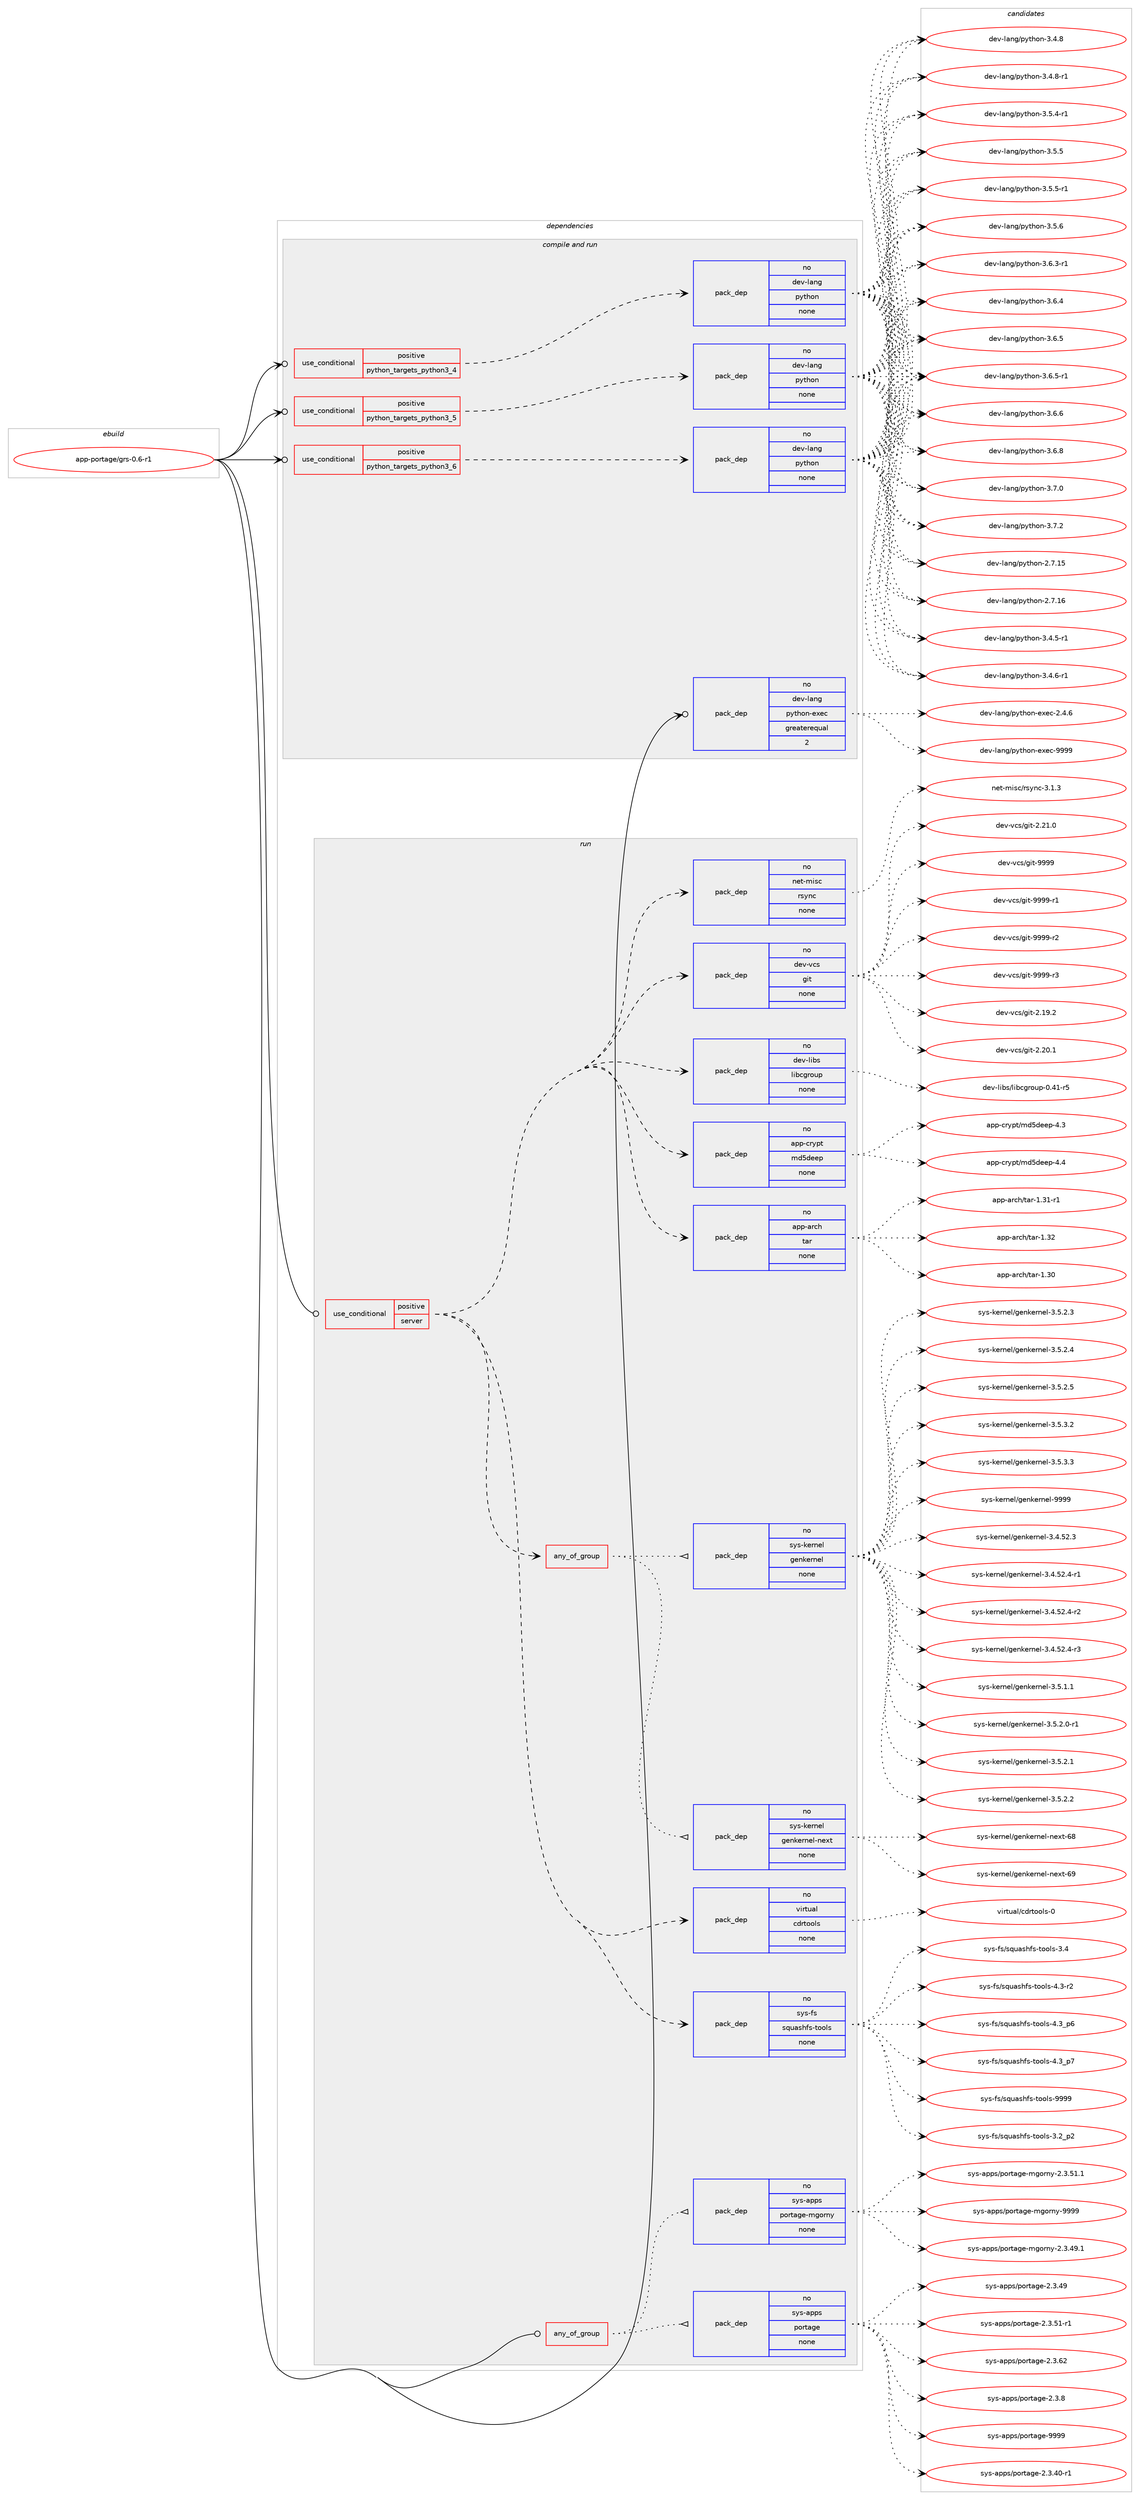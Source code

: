 digraph prolog {

# *************
# Graph options
# *************

newrank=true;
concentrate=true;
compound=true;
graph [rankdir=LR,fontname=Helvetica,fontsize=10,ranksep=1.5];#, ranksep=2.5, nodesep=0.2];
edge  [arrowhead=vee];
node  [fontname=Helvetica,fontsize=10];

# **********
# The ebuild
# **********

subgraph cluster_leftcol {
color=gray;
rank=same;
label=<<i>ebuild</i>>;
id [label="app-portage/grs-0.6-r1", color=red, width=4, href="../app-portage/grs-0.6-r1.svg"];
}

# ****************
# The dependencies
# ****************

subgraph cluster_midcol {
color=gray;
label=<<i>dependencies</i>>;
subgraph cluster_compile {
fillcolor="#eeeeee";
style=filled;
label=<<i>compile</i>>;
}
subgraph cluster_compileandrun {
fillcolor="#eeeeee";
style=filled;
label=<<i>compile and run</i>>;
subgraph cond354910 {
dependency1306044 [label=<<TABLE BORDER="0" CELLBORDER="1" CELLSPACING="0" CELLPADDING="4"><TR><TD ROWSPAN="3" CELLPADDING="10">use_conditional</TD></TR><TR><TD>positive</TD></TR><TR><TD>python_targets_python3_4</TD></TR></TABLE>>, shape=none, color=red];
subgraph pack930746 {
dependency1306045 [label=<<TABLE BORDER="0" CELLBORDER="1" CELLSPACING="0" CELLPADDING="4" WIDTH="220"><TR><TD ROWSPAN="6" CELLPADDING="30">pack_dep</TD></TR><TR><TD WIDTH="110">no</TD></TR><TR><TD>dev-lang</TD></TR><TR><TD>python</TD></TR><TR><TD>none</TD></TR><TR><TD></TD></TR></TABLE>>, shape=none, color=blue];
}
dependency1306044:e -> dependency1306045:w [weight=20,style="dashed",arrowhead="vee"];
}
id:e -> dependency1306044:w [weight=20,style="solid",arrowhead="odotvee"];
subgraph cond354911 {
dependency1306046 [label=<<TABLE BORDER="0" CELLBORDER="1" CELLSPACING="0" CELLPADDING="4"><TR><TD ROWSPAN="3" CELLPADDING="10">use_conditional</TD></TR><TR><TD>positive</TD></TR><TR><TD>python_targets_python3_5</TD></TR></TABLE>>, shape=none, color=red];
subgraph pack930747 {
dependency1306047 [label=<<TABLE BORDER="0" CELLBORDER="1" CELLSPACING="0" CELLPADDING="4" WIDTH="220"><TR><TD ROWSPAN="6" CELLPADDING="30">pack_dep</TD></TR><TR><TD WIDTH="110">no</TD></TR><TR><TD>dev-lang</TD></TR><TR><TD>python</TD></TR><TR><TD>none</TD></TR><TR><TD></TD></TR></TABLE>>, shape=none, color=blue];
}
dependency1306046:e -> dependency1306047:w [weight=20,style="dashed",arrowhead="vee"];
}
id:e -> dependency1306046:w [weight=20,style="solid",arrowhead="odotvee"];
subgraph cond354912 {
dependency1306048 [label=<<TABLE BORDER="0" CELLBORDER="1" CELLSPACING="0" CELLPADDING="4"><TR><TD ROWSPAN="3" CELLPADDING="10">use_conditional</TD></TR><TR><TD>positive</TD></TR><TR><TD>python_targets_python3_6</TD></TR></TABLE>>, shape=none, color=red];
subgraph pack930748 {
dependency1306049 [label=<<TABLE BORDER="0" CELLBORDER="1" CELLSPACING="0" CELLPADDING="4" WIDTH="220"><TR><TD ROWSPAN="6" CELLPADDING="30">pack_dep</TD></TR><TR><TD WIDTH="110">no</TD></TR><TR><TD>dev-lang</TD></TR><TR><TD>python</TD></TR><TR><TD>none</TD></TR><TR><TD></TD></TR></TABLE>>, shape=none, color=blue];
}
dependency1306048:e -> dependency1306049:w [weight=20,style="dashed",arrowhead="vee"];
}
id:e -> dependency1306048:w [weight=20,style="solid",arrowhead="odotvee"];
subgraph pack930749 {
dependency1306050 [label=<<TABLE BORDER="0" CELLBORDER="1" CELLSPACING="0" CELLPADDING="4" WIDTH="220"><TR><TD ROWSPAN="6" CELLPADDING="30">pack_dep</TD></TR><TR><TD WIDTH="110">no</TD></TR><TR><TD>dev-lang</TD></TR><TR><TD>python-exec</TD></TR><TR><TD>greaterequal</TD></TR><TR><TD>2</TD></TR></TABLE>>, shape=none, color=blue];
}
id:e -> dependency1306050:w [weight=20,style="solid",arrowhead="odotvee"];
}
subgraph cluster_run {
fillcolor="#eeeeee";
style=filled;
label=<<i>run</i>>;
subgraph any19846 {
dependency1306051 [label=<<TABLE BORDER="0" CELLBORDER="1" CELLSPACING="0" CELLPADDING="4"><TR><TD CELLPADDING="10">any_of_group</TD></TR></TABLE>>, shape=none, color=red];subgraph pack930750 {
dependency1306052 [label=<<TABLE BORDER="0" CELLBORDER="1" CELLSPACING="0" CELLPADDING="4" WIDTH="220"><TR><TD ROWSPAN="6" CELLPADDING="30">pack_dep</TD></TR><TR><TD WIDTH="110">no</TD></TR><TR><TD>sys-apps</TD></TR><TR><TD>portage</TD></TR><TR><TD>none</TD></TR><TR><TD></TD></TR></TABLE>>, shape=none, color=blue];
}
dependency1306051:e -> dependency1306052:w [weight=20,style="dotted",arrowhead="oinv"];
subgraph pack930751 {
dependency1306053 [label=<<TABLE BORDER="0" CELLBORDER="1" CELLSPACING="0" CELLPADDING="4" WIDTH="220"><TR><TD ROWSPAN="6" CELLPADDING="30">pack_dep</TD></TR><TR><TD WIDTH="110">no</TD></TR><TR><TD>sys-apps</TD></TR><TR><TD>portage-mgorny</TD></TR><TR><TD>none</TD></TR><TR><TD></TD></TR></TABLE>>, shape=none, color=blue];
}
dependency1306051:e -> dependency1306053:w [weight=20,style="dotted",arrowhead="oinv"];
}
id:e -> dependency1306051:w [weight=20,style="solid",arrowhead="odot"];
subgraph cond354913 {
dependency1306054 [label=<<TABLE BORDER="0" CELLBORDER="1" CELLSPACING="0" CELLPADDING="4"><TR><TD ROWSPAN="3" CELLPADDING="10">use_conditional</TD></TR><TR><TD>positive</TD></TR><TR><TD>server</TD></TR></TABLE>>, shape=none, color=red];
subgraph pack930752 {
dependency1306055 [label=<<TABLE BORDER="0" CELLBORDER="1" CELLSPACING="0" CELLPADDING="4" WIDTH="220"><TR><TD ROWSPAN="6" CELLPADDING="30">pack_dep</TD></TR><TR><TD WIDTH="110">no</TD></TR><TR><TD>app-arch</TD></TR><TR><TD>tar</TD></TR><TR><TD>none</TD></TR><TR><TD></TD></TR></TABLE>>, shape=none, color=blue];
}
dependency1306054:e -> dependency1306055:w [weight=20,style="dashed",arrowhead="vee"];
subgraph pack930753 {
dependency1306056 [label=<<TABLE BORDER="0" CELLBORDER="1" CELLSPACING="0" CELLPADDING="4" WIDTH="220"><TR><TD ROWSPAN="6" CELLPADDING="30">pack_dep</TD></TR><TR><TD WIDTH="110">no</TD></TR><TR><TD>app-crypt</TD></TR><TR><TD>md5deep</TD></TR><TR><TD>none</TD></TR><TR><TD></TD></TR></TABLE>>, shape=none, color=blue];
}
dependency1306054:e -> dependency1306056:w [weight=20,style="dashed",arrowhead="vee"];
subgraph pack930754 {
dependency1306057 [label=<<TABLE BORDER="0" CELLBORDER="1" CELLSPACING="0" CELLPADDING="4" WIDTH="220"><TR><TD ROWSPAN="6" CELLPADDING="30">pack_dep</TD></TR><TR><TD WIDTH="110">no</TD></TR><TR><TD>dev-libs</TD></TR><TR><TD>libcgroup</TD></TR><TR><TD>none</TD></TR><TR><TD></TD></TR></TABLE>>, shape=none, color=blue];
}
dependency1306054:e -> dependency1306057:w [weight=20,style="dashed",arrowhead="vee"];
subgraph pack930755 {
dependency1306058 [label=<<TABLE BORDER="0" CELLBORDER="1" CELLSPACING="0" CELLPADDING="4" WIDTH="220"><TR><TD ROWSPAN="6" CELLPADDING="30">pack_dep</TD></TR><TR><TD WIDTH="110">no</TD></TR><TR><TD>dev-vcs</TD></TR><TR><TD>git</TD></TR><TR><TD>none</TD></TR><TR><TD></TD></TR></TABLE>>, shape=none, color=blue];
}
dependency1306054:e -> dependency1306058:w [weight=20,style="dashed",arrowhead="vee"];
subgraph pack930756 {
dependency1306059 [label=<<TABLE BORDER="0" CELLBORDER="1" CELLSPACING="0" CELLPADDING="4" WIDTH="220"><TR><TD ROWSPAN="6" CELLPADDING="30">pack_dep</TD></TR><TR><TD WIDTH="110">no</TD></TR><TR><TD>net-misc</TD></TR><TR><TD>rsync</TD></TR><TR><TD>none</TD></TR><TR><TD></TD></TR></TABLE>>, shape=none, color=blue];
}
dependency1306054:e -> dependency1306059:w [weight=20,style="dashed",arrowhead="vee"];
subgraph pack930757 {
dependency1306060 [label=<<TABLE BORDER="0" CELLBORDER="1" CELLSPACING="0" CELLPADDING="4" WIDTH="220"><TR><TD ROWSPAN="6" CELLPADDING="30">pack_dep</TD></TR><TR><TD WIDTH="110">no</TD></TR><TR><TD>sys-fs</TD></TR><TR><TD>squashfs-tools</TD></TR><TR><TD>none</TD></TR><TR><TD></TD></TR></TABLE>>, shape=none, color=blue];
}
dependency1306054:e -> dependency1306060:w [weight=20,style="dashed",arrowhead="vee"];
subgraph pack930758 {
dependency1306061 [label=<<TABLE BORDER="0" CELLBORDER="1" CELLSPACING="0" CELLPADDING="4" WIDTH="220"><TR><TD ROWSPAN="6" CELLPADDING="30">pack_dep</TD></TR><TR><TD WIDTH="110">no</TD></TR><TR><TD>virtual</TD></TR><TR><TD>cdrtools</TD></TR><TR><TD>none</TD></TR><TR><TD></TD></TR></TABLE>>, shape=none, color=blue];
}
dependency1306054:e -> dependency1306061:w [weight=20,style="dashed",arrowhead="vee"];
subgraph any19847 {
dependency1306062 [label=<<TABLE BORDER="0" CELLBORDER="1" CELLSPACING="0" CELLPADDING="4"><TR><TD CELLPADDING="10">any_of_group</TD></TR></TABLE>>, shape=none, color=red];subgraph pack930759 {
dependency1306063 [label=<<TABLE BORDER="0" CELLBORDER="1" CELLSPACING="0" CELLPADDING="4" WIDTH="220"><TR><TD ROWSPAN="6" CELLPADDING="30">pack_dep</TD></TR><TR><TD WIDTH="110">no</TD></TR><TR><TD>sys-kernel</TD></TR><TR><TD>genkernel</TD></TR><TR><TD>none</TD></TR><TR><TD></TD></TR></TABLE>>, shape=none, color=blue];
}
dependency1306062:e -> dependency1306063:w [weight=20,style="dotted",arrowhead="oinv"];
subgraph pack930760 {
dependency1306064 [label=<<TABLE BORDER="0" CELLBORDER="1" CELLSPACING="0" CELLPADDING="4" WIDTH="220"><TR><TD ROWSPAN="6" CELLPADDING="30">pack_dep</TD></TR><TR><TD WIDTH="110">no</TD></TR><TR><TD>sys-kernel</TD></TR><TR><TD>genkernel-next</TD></TR><TR><TD>none</TD></TR><TR><TD></TD></TR></TABLE>>, shape=none, color=blue];
}
dependency1306062:e -> dependency1306064:w [weight=20,style="dotted",arrowhead="oinv"];
}
dependency1306054:e -> dependency1306062:w [weight=20,style="dashed",arrowhead="vee"];
}
id:e -> dependency1306054:w [weight=20,style="solid",arrowhead="odot"];
}
}

# **************
# The candidates
# **************

subgraph cluster_choices {
rank=same;
color=gray;
label=<<i>candidates</i>>;

subgraph choice930746 {
color=black;
nodesep=1;
choice10010111845108971101034711212111610411111045504655464953 [label="dev-lang/python-2.7.15", color=red, width=4,href="../dev-lang/python-2.7.15.svg"];
choice10010111845108971101034711212111610411111045504655464954 [label="dev-lang/python-2.7.16", color=red, width=4,href="../dev-lang/python-2.7.16.svg"];
choice1001011184510897110103471121211161041111104551465246534511449 [label="dev-lang/python-3.4.5-r1", color=red, width=4,href="../dev-lang/python-3.4.5-r1.svg"];
choice1001011184510897110103471121211161041111104551465246544511449 [label="dev-lang/python-3.4.6-r1", color=red, width=4,href="../dev-lang/python-3.4.6-r1.svg"];
choice100101118451089711010347112121116104111110455146524656 [label="dev-lang/python-3.4.8", color=red, width=4,href="../dev-lang/python-3.4.8.svg"];
choice1001011184510897110103471121211161041111104551465246564511449 [label="dev-lang/python-3.4.8-r1", color=red, width=4,href="../dev-lang/python-3.4.8-r1.svg"];
choice1001011184510897110103471121211161041111104551465346524511449 [label="dev-lang/python-3.5.4-r1", color=red, width=4,href="../dev-lang/python-3.5.4-r1.svg"];
choice100101118451089711010347112121116104111110455146534653 [label="dev-lang/python-3.5.5", color=red, width=4,href="../dev-lang/python-3.5.5.svg"];
choice1001011184510897110103471121211161041111104551465346534511449 [label="dev-lang/python-3.5.5-r1", color=red, width=4,href="../dev-lang/python-3.5.5-r1.svg"];
choice100101118451089711010347112121116104111110455146534654 [label="dev-lang/python-3.5.6", color=red, width=4,href="../dev-lang/python-3.5.6.svg"];
choice1001011184510897110103471121211161041111104551465446514511449 [label="dev-lang/python-3.6.3-r1", color=red, width=4,href="../dev-lang/python-3.6.3-r1.svg"];
choice100101118451089711010347112121116104111110455146544652 [label="dev-lang/python-3.6.4", color=red, width=4,href="../dev-lang/python-3.6.4.svg"];
choice100101118451089711010347112121116104111110455146544653 [label="dev-lang/python-3.6.5", color=red, width=4,href="../dev-lang/python-3.6.5.svg"];
choice1001011184510897110103471121211161041111104551465446534511449 [label="dev-lang/python-3.6.5-r1", color=red, width=4,href="../dev-lang/python-3.6.5-r1.svg"];
choice100101118451089711010347112121116104111110455146544654 [label="dev-lang/python-3.6.6", color=red, width=4,href="../dev-lang/python-3.6.6.svg"];
choice100101118451089711010347112121116104111110455146544656 [label="dev-lang/python-3.6.8", color=red, width=4,href="../dev-lang/python-3.6.8.svg"];
choice100101118451089711010347112121116104111110455146554648 [label="dev-lang/python-3.7.0", color=red, width=4,href="../dev-lang/python-3.7.0.svg"];
choice100101118451089711010347112121116104111110455146554650 [label="dev-lang/python-3.7.2", color=red, width=4,href="../dev-lang/python-3.7.2.svg"];
dependency1306045:e -> choice10010111845108971101034711212111610411111045504655464953:w [style=dotted,weight="100"];
dependency1306045:e -> choice10010111845108971101034711212111610411111045504655464954:w [style=dotted,weight="100"];
dependency1306045:e -> choice1001011184510897110103471121211161041111104551465246534511449:w [style=dotted,weight="100"];
dependency1306045:e -> choice1001011184510897110103471121211161041111104551465246544511449:w [style=dotted,weight="100"];
dependency1306045:e -> choice100101118451089711010347112121116104111110455146524656:w [style=dotted,weight="100"];
dependency1306045:e -> choice1001011184510897110103471121211161041111104551465246564511449:w [style=dotted,weight="100"];
dependency1306045:e -> choice1001011184510897110103471121211161041111104551465346524511449:w [style=dotted,weight="100"];
dependency1306045:e -> choice100101118451089711010347112121116104111110455146534653:w [style=dotted,weight="100"];
dependency1306045:e -> choice1001011184510897110103471121211161041111104551465346534511449:w [style=dotted,weight="100"];
dependency1306045:e -> choice100101118451089711010347112121116104111110455146534654:w [style=dotted,weight="100"];
dependency1306045:e -> choice1001011184510897110103471121211161041111104551465446514511449:w [style=dotted,weight="100"];
dependency1306045:e -> choice100101118451089711010347112121116104111110455146544652:w [style=dotted,weight="100"];
dependency1306045:e -> choice100101118451089711010347112121116104111110455146544653:w [style=dotted,weight="100"];
dependency1306045:e -> choice1001011184510897110103471121211161041111104551465446534511449:w [style=dotted,weight="100"];
dependency1306045:e -> choice100101118451089711010347112121116104111110455146544654:w [style=dotted,weight="100"];
dependency1306045:e -> choice100101118451089711010347112121116104111110455146544656:w [style=dotted,weight="100"];
dependency1306045:e -> choice100101118451089711010347112121116104111110455146554648:w [style=dotted,weight="100"];
dependency1306045:e -> choice100101118451089711010347112121116104111110455146554650:w [style=dotted,weight="100"];
}
subgraph choice930747 {
color=black;
nodesep=1;
choice10010111845108971101034711212111610411111045504655464953 [label="dev-lang/python-2.7.15", color=red, width=4,href="../dev-lang/python-2.7.15.svg"];
choice10010111845108971101034711212111610411111045504655464954 [label="dev-lang/python-2.7.16", color=red, width=4,href="../dev-lang/python-2.7.16.svg"];
choice1001011184510897110103471121211161041111104551465246534511449 [label="dev-lang/python-3.4.5-r1", color=red, width=4,href="../dev-lang/python-3.4.5-r1.svg"];
choice1001011184510897110103471121211161041111104551465246544511449 [label="dev-lang/python-3.4.6-r1", color=red, width=4,href="../dev-lang/python-3.4.6-r1.svg"];
choice100101118451089711010347112121116104111110455146524656 [label="dev-lang/python-3.4.8", color=red, width=4,href="../dev-lang/python-3.4.8.svg"];
choice1001011184510897110103471121211161041111104551465246564511449 [label="dev-lang/python-3.4.8-r1", color=red, width=4,href="../dev-lang/python-3.4.8-r1.svg"];
choice1001011184510897110103471121211161041111104551465346524511449 [label="dev-lang/python-3.5.4-r1", color=red, width=4,href="../dev-lang/python-3.5.4-r1.svg"];
choice100101118451089711010347112121116104111110455146534653 [label="dev-lang/python-3.5.5", color=red, width=4,href="../dev-lang/python-3.5.5.svg"];
choice1001011184510897110103471121211161041111104551465346534511449 [label="dev-lang/python-3.5.5-r1", color=red, width=4,href="../dev-lang/python-3.5.5-r1.svg"];
choice100101118451089711010347112121116104111110455146534654 [label="dev-lang/python-3.5.6", color=red, width=4,href="../dev-lang/python-3.5.6.svg"];
choice1001011184510897110103471121211161041111104551465446514511449 [label="dev-lang/python-3.6.3-r1", color=red, width=4,href="../dev-lang/python-3.6.3-r1.svg"];
choice100101118451089711010347112121116104111110455146544652 [label="dev-lang/python-3.6.4", color=red, width=4,href="../dev-lang/python-3.6.4.svg"];
choice100101118451089711010347112121116104111110455146544653 [label="dev-lang/python-3.6.5", color=red, width=4,href="../dev-lang/python-3.6.5.svg"];
choice1001011184510897110103471121211161041111104551465446534511449 [label="dev-lang/python-3.6.5-r1", color=red, width=4,href="../dev-lang/python-3.6.5-r1.svg"];
choice100101118451089711010347112121116104111110455146544654 [label="dev-lang/python-3.6.6", color=red, width=4,href="../dev-lang/python-3.6.6.svg"];
choice100101118451089711010347112121116104111110455146544656 [label="dev-lang/python-3.6.8", color=red, width=4,href="../dev-lang/python-3.6.8.svg"];
choice100101118451089711010347112121116104111110455146554648 [label="dev-lang/python-3.7.0", color=red, width=4,href="../dev-lang/python-3.7.0.svg"];
choice100101118451089711010347112121116104111110455146554650 [label="dev-lang/python-3.7.2", color=red, width=4,href="../dev-lang/python-3.7.2.svg"];
dependency1306047:e -> choice10010111845108971101034711212111610411111045504655464953:w [style=dotted,weight="100"];
dependency1306047:e -> choice10010111845108971101034711212111610411111045504655464954:w [style=dotted,weight="100"];
dependency1306047:e -> choice1001011184510897110103471121211161041111104551465246534511449:w [style=dotted,weight="100"];
dependency1306047:e -> choice1001011184510897110103471121211161041111104551465246544511449:w [style=dotted,weight="100"];
dependency1306047:e -> choice100101118451089711010347112121116104111110455146524656:w [style=dotted,weight="100"];
dependency1306047:e -> choice1001011184510897110103471121211161041111104551465246564511449:w [style=dotted,weight="100"];
dependency1306047:e -> choice1001011184510897110103471121211161041111104551465346524511449:w [style=dotted,weight="100"];
dependency1306047:e -> choice100101118451089711010347112121116104111110455146534653:w [style=dotted,weight="100"];
dependency1306047:e -> choice1001011184510897110103471121211161041111104551465346534511449:w [style=dotted,weight="100"];
dependency1306047:e -> choice100101118451089711010347112121116104111110455146534654:w [style=dotted,weight="100"];
dependency1306047:e -> choice1001011184510897110103471121211161041111104551465446514511449:w [style=dotted,weight="100"];
dependency1306047:e -> choice100101118451089711010347112121116104111110455146544652:w [style=dotted,weight="100"];
dependency1306047:e -> choice100101118451089711010347112121116104111110455146544653:w [style=dotted,weight="100"];
dependency1306047:e -> choice1001011184510897110103471121211161041111104551465446534511449:w [style=dotted,weight="100"];
dependency1306047:e -> choice100101118451089711010347112121116104111110455146544654:w [style=dotted,weight="100"];
dependency1306047:e -> choice100101118451089711010347112121116104111110455146544656:w [style=dotted,weight="100"];
dependency1306047:e -> choice100101118451089711010347112121116104111110455146554648:w [style=dotted,weight="100"];
dependency1306047:e -> choice100101118451089711010347112121116104111110455146554650:w [style=dotted,weight="100"];
}
subgraph choice930748 {
color=black;
nodesep=1;
choice10010111845108971101034711212111610411111045504655464953 [label="dev-lang/python-2.7.15", color=red, width=4,href="../dev-lang/python-2.7.15.svg"];
choice10010111845108971101034711212111610411111045504655464954 [label="dev-lang/python-2.7.16", color=red, width=4,href="../dev-lang/python-2.7.16.svg"];
choice1001011184510897110103471121211161041111104551465246534511449 [label="dev-lang/python-3.4.5-r1", color=red, width=4,href="../dev-lang/python-3.4.5-r1.svg"];
choice1001011184510897110103471121211161041111104551465246544511449 [label="dev-lang/python-3.4.6-r1", color=red, width=4,href="../dev-lang/python-3.4.6-r1.svg"];
choice100101118451089711010347112121116104111110455146524656 [label="dev-lang/python-3.4.8", color=red, width=4,href="../dev-lang/python-3.4.8.svg"];
choice1001011184510897110103471121211161041111104551465246564511449 [label="dev-lang/python-3.4.8-r1", color=red, width=4,href="../dev-lang/python-3.4.8-r1.svg"];
choice1001011184510897110103471121211161041111104551465346524511449 [label="dev-lang/python-3.5.4-r1", color=red, width=4,href="../dev-lang/python-3.5.4-r1.svg"];
choice100101118451089711010347112121116104111110455146534653 [label="dev-lang/python-3.5.5", color=red, width=4,href="../dev-lang/python-3.5.5.svg"];
choice1001011184510897110103471121211161041111104551465346534511449 [label="dev-lang/python-3.5.5-r1", color=red, width=4,href="../dev-lang/python-3.5.5-r1.svg"];
choice100101118451089711010347112121116104111110455146534654 [label="dev-lang/python-3.5.6", color=red, width=4,href="../dev-lang/python-3.5.6.svg"];
choice1001011184510897110103471121211161041111104551465446514511449 [label="dev-lang/python-3.6.3-r1", color=red, width=4,href="../dev-lang/python-3.6.3-r1.svg"];
choice100101118451089711010347112121116104111110455146544652 [label="dev-lang/python-3.6.4", color=red, width=4,href="../dev-lang/python-3.6.4.svg"];
choice100101118451089711010347112121116104111110455146544653 [label="dev-lang/python-3.6.5", color=red, width=4,href="../dev-lang/python-3.6.5.svg"];
choice1001011184510897110103471121211161041111104551465446534511449 [label="dev-lang/python-3.6.5-r1", color=red, width=4,href="../dev-lang/python-3.6.5-r1.svg"];
choice100101118451089711010347112121116104111110455146544654 [label="dev-lang/python-3.6.6", color=red, width=4,href="../dev-lang/python-3.6.6.svg"];
choice100101118451089711010347112121116104111110455146544656 [label="dev-lang/python-3.6.8", color=red, width=4,href="../dev-lang/python-3.6.8.svg"];
choice100101118451089711010347112121116104111110455146554648 [label="dev-lang/python-3.7.0", color=red, width=4,href="../dev-lang/python-3.7.0.svg"];
choice100101118451089711010347112121116104111110455146554650 [label="dev-lang/python-3.7.2", color=red, width=4,href="../dev-lang/python-3.7.2.svg"];
dependency1306049:e -> choice10010111845108971101034711212111610411111045504655464953:w [style=dotted,weight="100"];
dependency1306049:e -> choice10010111845108971101034711212111610411111045504655464954:w [style=dotted,weight="100"];
dependency1306049:e -> choice1001011184510897110103471121211161041111104551465246534511449:w [style=dotted,weight="100"];
dependency1306049:e -> choice1001011184510897110103471121211161041111104551465246544511449:w [style=dotted,weight="100"];
dependency1306049:e -> choice100101118451089711010347112121116104111110455146524656:w [style=dotted,weight="100"];
dependency1306049:e -> choice1001011184510897110103471121211161041111104551465246564511449:w [style=dotted,weight="100"];
dependency1306049:e -> choice1001011184510897110103471121211161041111104551465346524511449:w [style=dotted,weight="100"];
dependency1306049:e -> choice100101118451089711010347112121116104111110455146534653:w [style=dotted,weight="100"];
dependency1306049:e -> choice1001011184510897110103471121211161041111104551465346534511449:w [style=dotted,weight="100"];
dependency1306049:e -> choice100101118451089711010347112121116104111110455146534654:w [style=dotted,weight="100"];
dependency1306049:e -> choice1001011184510897110103471121211161041111104551465446514511449:w [style=dotted,weight="100"];
dependency1306049:e -> choice100101118451089711010347112121116104111110455146544652:w [style=dotted,weight="100"];
dependency1306049:e -> choice100101118451089711010347112121116104111110455146544653:w [style=dotted,weight="100"];
dependency1306049:e -> choice1001011184510897110103471121211161041111104551465446534511449:w [style=dotted,weight="100"];
dependency1306049:e -> choice100101118451089711010347112121116104111110455146544654:w [style=dotted,weight="100"];
dependency1306049:e -> choice100101118451089711010347112121116104111110455146544656:w [style=dotted,weight="100"];
dependency1306049:e -> choice100101118451089711010347112121116104111110455146554648:w [style=dotted,weight="100"];
dependency1306049:e -> choice100101118451089711010347112121116104111110455146554650:w [style=dotted,weight="100"];
}
subgraph choice930749 {
color=black;
nodesep=1;
choice1001011184510897110103471121211161041111104510112010199455046524654 [label="dev-lang/python-exec-2.4.6", color=red, width=4,href="../dev-lang/python-exec-2.4.6.svg"];
choice10010111845108971101034711212111610411111045101120101994557575757 [label="dev-lang/python-exec-9999", color=red, width=4,href="../dev-lang/python-exec-9999.svg"];
dependency1306050:e -> choice1001011184510897110103471121211161041111104510112010199455046524654:w [style=dotted,weight="100"];
dependency1306050:e -> choice10010111845108971101034711212111610411111045101120101994557575757:w [style=dotted,weight="100"];
}
subgraph choice930750 {
color=black;
nodesep=1;
choice11512111545971121121154711211111411697103101455046514652484511449 [label="sys-apps/portage-2.3.40-r1", color=red, width=4,href="../sys-apps/portage-2.3.40-r1.svg"];
choice1151211154597112112115471121111141169710310145504651465257 [label="sys-apps/portage-2.3.49", color=red, width=4,href="../sys-apps/portage-2.3.49.svg"];
choice11512111545971121121154711211111411697103101455046514653494511449 [label="sys-apps/portage-2.3.51-r1", color=red, width=4,href="../sys-apps/portage-2.3.51-r1.svg"];
choice1151211154597112112115471121111141169710310145504651465450 [label="sys-apps/portage-2.3.62", color=red, width=4,href="../sys-apps/portage-2.3.62.svg"];
choice11512111545971121121154711211111411697103101455046514656 [label="sys-apps/portage-2.3.8", color=red, width=4,href="../sys-apps/portage-2.3.8.svg"];
choice115121115459711211211547112111114116971031014557575757 [label="sys-apps/portage-9999", color=red, width=4,href="../sys-apps/portage-9999.svg"];
dependency1306052:e -> choice11512111545971121121154711211111411697103101455046514652484511449:w [style=dotted,weight="100"];
dependency1306052:e -> choice1151211154597112112115471121111141169710310145504651465257:w [style=dotted,weight="100"];
dependency1306052:e -> choice11512111545971121121154711211111411697103101455046514653494511449:w [style=dotted,weight="100"];
dependency1306052:e -> choice1151211154597112112115471121111141169710310145504651465450:w [style=dotted,weight="100"];
dependency1306052:e -> choice11512111545971121121154711211111411697103101455046514656:w [style=dotted,weight="100"];
dependency1306052:e -> choice115121115459711211211547112111114116971031014557575757:w [style=dotted,weight="100"];
}
subgraph choice930751 {
color=black;
nodesep=1;
choice1151211154597112112115471121111141169710310145109103111114110121455046514652574649 [label="sys-apps/portage-mgorny-2.3.49.1", color=red, width=4,href="../sys-apps/portage-mgorny-2.3.49.1.svg"];
choice1151211154597112112115471121111141169710310145109103111114110121455046514653494649 [label="sys-apps/portage-mgorny-2.3.51.1", color=red, width=4,href="../sys-apps/portage-mgorny-2.3.51.1.svg"];
choice11512111545971121121154711211111411697103101451091031111141101214557575757 [label="sys-apps/portage-mgorny-9999", color=red, width=4,href="../sys-apps/portage-mgorny-9999.svg"];
dependency1306053:e -> choice1151211154597112112115471121111141169710310145109103111114110121455046514652574649:w [style=dotted,weight="100"];
dependency1306053:e -> choice1151211154597112112115471121111141169710310145109103111114110121455046514653494649:w [style=dotted,weight="100"];
dependency1306053:e -> choice11512111545971121121154711211111411697103101451091031111141101214557575757:w [style=dotted,weight="100"];
}
subgraph choice930752 {
color=black;
nodesep=1;
choice9711211245971149910447116971144549465148 [label="app-arch/tar-1.30", color=red, width=4,href="../app-arch/tar-1.30.svg"];
choice97112112459711499104471169711445494651494511449 [label="app-arch/tar-1.31-r1", color=red, width=4,href="../app-arch/tar-1.31-r1.svg"];
choice9711211245971149910447116971144549465150 [label="app-arch/tar-1.32", color=red, width=4,href="../app-arch/tar-1.32.svg"];
dependency1306055:e -> choice9711211245971149910447116971144549465148:w [style=dotted,weight="100"];
dependency1306055:e -> choice97112112459711499104471169711445494651494511449:w [style=dotted,weight="100"];
dependency1306055:e -> choice9711211245971149910447116971144549465150:w [style=dotted,weight="100"];
}
subgraph choice930753 {
color=black;
nodesep=1;
choice971121124599114121112116471091005310010110111245524651 [label="app-crypt/md5deep-4.3", color=red, width=4,href="../app-crypt/md5deep-4.3.svg"];
choice971121124599114121112116471091005310010110111245524652 [label="app-crypt/md5deep-4.4", color=red, width=4,href="../app-crypt/md5deep-4.4.svg"];
dependency1306056:e -> choice971121124599114121112116471091005310010110111245524651:w [style=dotted,weight="100"];
dependency1306056:e -> choice971121124599114121112116471091005310010110111245524652:w [style=dotted,weight="100"];
}
subgraph choice930754 {
color=black;
nodesep=1;
choice100101118451081059811547108105989910311411111711245484652494511453 [label="dev-libs/libcgroup-0.41-r5", color=red, width=4,href="../dev-libs/libcgroup-0.41-r5.svg"];
dependency1306057:e -> choice100101118451081059811547108105989910311411111711245484652494511453:w [style=dotted,weight="100"];
}
subgraph choice930755 {
color=black;
nodesep=1;
choice10010111845118991154710310511645504649574650 [label="dev-vcs/git-2.19.2", color=red, width=4,href="../dev-vcs/git-2.19.2.svg"];
choice10010111845118991154710310511645504650484649 [label="dev-vcs/git-2.20.1", color=red, width=4,href="../dev-vcs/git-2.20.1.svg"];
choice10010111845118991154710310511645504650494648 [label="dev-vcs/git-2.21.0", color=red, width=4,href="../dev-vcs/git-2.21.0.svg"];
choice1001011184511899115471031051164557575757 [label="dev-vcs/git-9999", color=red, width=4,href="../dev-vcs/git-9999.svg"];
choice10010111845118991154710310511645575757574511449 [label="dev-vcs/git-9999-r1", color=red, width=4,href="../dev-vcs/git-9999-r1.svg"];
choice10010111845118991154710310511645575757574511450 [label="dev-vcs/git-9999-r2", color=red, width=4,href="../dev-vcs/git-9999-r2.svg"];
choice10010111845118991154710310511645575757574511451 [label="dev-vcs/git-9999-r3", color=red, width=4,href="../dev-vcs/git-9999-r3.svg"];
dependency1306058:e -> choice10010111845118991154710310511645504649574650:w [style=dotted,weight="100"];
dependency1306058:e -> choice10010111845118991154710310511645504650484649:w [style=dotted,weight="100"];
dependency1306058:e -> choice10010111845118991154710310511645504650494648:w [style=dotted,weight="100"];
dependency1306058:e -> choice1001011184511899115471031051164557575757:w [style=dotted,weight="100"];
dependency1306058:e -> choice10010111845118991154710310511645575757574511449:w [style=dotted,weight="100"];
dependency1306058:e -> choice10010111845118991154710310511645575757574511450:w [style=dotted,weight="100"];
dependency1306058:e -> choice10010111845118991154710310511645575757574511451:w [style=dotted,weight="100"];
}
subgraph choice930756 {
color=black;
nodesep=1;
choice11010111645109105115994711411512111099455146494651 [label="net-misc/rsync-3.1.3", color=red, width=4,href="../net-misc/rsync-3.1.3.svg"];
dependency1306059:e -> choice11010111645109105115994711411512111099455146494651:w [style=dotted,weight="100"];
}
subgraph choice930757 {
color=black;
nodesep=1;
choice11512111545102115471151131179711510410211545116111111108115455146509511250 [label="sys-fs/squashfs-tools-3.2_p2", color=red, width=4,href="../sys-fs/squashfs-tools-3.2_p2.svg"];
choice1151211154510211547115113117971151041021154511611111110811545514652 [label="sys-fs/squashfs-tools-3.4", color=red, width=4,href="../sys-fs/squashfs-tools-3.4.svg"];
choice11512111545102115471151131179711510410211545116111111108115455246514511450 [label="sys-fs/squashfs-tools-4.3-r2", color=red, width=4,href="../sys-fs/squashfs-tools-4.3-r2.svg"];
choice11512111545102115471151131179711510410211545116111111108115455246519511254 [label="sys-fs/squashfs-tools-4.3_p6", color=red, width=4,href="../sys-fs/squashfs-tools-4.3_p6.svg"];
choice11512111545102115471151131179711510410211545116111111108115455246519511255 [label="sys-fs/squashfs-tools-4.3_p7", color=red, width=4,href="../sys-fs/squashfs-tools-4.3_p7.svg"];
choice115121115451021154711511311797115104102115451161111111081154557575757 [label="sys-fs/squashfs-tools-9999", color=red, width=4,href="../sys-fs/squashfs-tools-9999.svg"];
dependency1306060:e -> choice11512111545102115471151131179711510410211545116111111108115455146509511250:w [style=dotted,weight="100"];
dependency1306060:e -> choice1151211154510211547115113117971151041021154511611111110811545514652:w [style=dotted,weight="100"];
dependency1306060:e -> choice11512111545102115471151131179711510410211545116111111108115455246514511450:w [style=dotted,weight="100"];
dependency1306060:e -> choice11512111545102115471151131179711510410211545116111111108115455246519511254:w [style=dotted,weight="100"];
dependency1306060:e -> choice11512111545102115471151131179711510410211545116111111108115455246519511255:w [style=dotted,weight="100"];
dependency1306060:e -> choice115121115451021154711511311797115104102115451161111111081154557575757:w [style=dotted,weight="100"];
}
subgraph choice930758 {
color=black;
nodesep=1;
choice1181051141161179710847991001141161111111081154548 [label="virtual/cdrtools-0", color=red, width=4,href="../virtual/cdrtools-0.svg"];
dependency1306061:e -> choice1181051141161179710847991001141161111111081154548:w [style=dotted,weight="100"];
}
subgraph choice930759 {
color=black;
nodesep=1;
choice1151211154510710111411010110847103101110107101114110101108455146524653504651 [label="sys-kernel/genkernel-3.4.52.3", color=red, width=4,href="../sys-kernel/genkernel-3.4.52.3.svg"];
choice11512111545107101114110101108471031011101071011141101011084551465246535046524511449 [label="sys-kernel/genkernel-3.4.52.4-r1", color=red, width=4,href="../sys-kernel/genkernel-3.4.52.4-r1.svg"];
choice11512111545107101114110101108471031011101071011141101011084551465246535046524511450 [label="sys-kernel/genkernel-3.4.52.4-r2", color=red, width=4,href="../sys-kernel/genkernel-3.4.52.4-r2.svg"];
choice11512111545107101114110101108471031011101071011141101011084551465246535046524511451 [label="sys-kernel/genkernel-3.4.52.4-r3", color=red, width=4,href="../sys-kernel/genkernel-3.4.52.4-r3.svg"];
choice11512111545107101114110101108471031011101071011141101011084551465346494649 [label="sys-kernel/genkernel-3.5.1.1", color=red, width=4,href="../sys-kernel/genkernel-3.5.1.1.svg"];
choice115121115451071011141101011084710310111010710111411010110845514653465046484511449 [label="sys-kernel/genkernel-3.5.2.0-r1", color=red, width=4,href="../sys-kernel/genkernel-3.5.2.0-r1.svg"];
choice11512111545107101114110101108471031011101071011141101011084551465346504649 [label="sys-kernel/genkernel-3.5.2.1", color=red, width=4,href="../sys-kernel/genkernel-3.5.2.1.svg"];
choice11512111545107101114110101108471031011101071011141101011084551465346504650 [label="sys-kernel/genkernel-3.5.2.2", color=red, width=4,href="../sys-kernel/genkernel-3.5.2.2.svg"];
choice11512111545107101114110101108471031011101071011141101011084551465346504651 [label="sys-kernel/genkernel-3.5.2.3", color=red, width=4,href="../sys-kernel/genkernel-3.5.2.3.svg"];
choice11512111545107101114110101108471031011101071011141101011084551465346504652 [label="sys-kernel/genkernel-3.5.2.4", color=red, width=4,href="../sys-kernel/genkernel-3.5.2.4.svg"];
choice11512111545107101114110101108471031011101071011141101011084551465346504653 [label="sys-kernel/genkernel-3.5.2.5", color=red, width=4,href="../sys-kernel/genkernel-3.5.2.5.svg"];
choice11512111545107101114110101108471031011101071011141101011084551465346514650 [label="sys-kernel/genkernel-3.5.3.2", color=red, width=4,href="../sys-kernel/genkernel-3.5.3.2.svg"];
choice11512111545107101114110101108471031011101071011141101011084551465346514651 [label="sys-kernel/genkernel-3.5.3.3", color=red, width=4,href="../sys-kernel/genkernel-3.5.3.3.svg"];
choice11512111545107101114110101108471031011101071011141101011084557575757 [label="sys-kernel/genkernel-9999", color=red, width=4,href="../sys-kernel/genkernel-9999.svg"];
dependency1306063:e -> choice1151211154510710111411010110847103101110107101114110101108455146524653504651:w [style=dotted,weight="100"];
dependency1306063:e -> choice11512111545107101114110101108471031011101071011141101011084551465246535046524511449:w [style=dotted,weight="100"];
dependency1306063:e -> choice11512111545107101114110101108471031011101071011141101011084551465246535046524511450:w [style=dotted,weight="100"];
dependency1306063:e -> choice11512111545107101114110101108471031011101071011141101011084551465246535046524511451:w [style=dotted,weight="100"];
dependency1306063:e -> choice11512111545107101114110101108471031011101071011141101011084551465346494649:w [style=dotted,weight="100"];
dependency1306063:e -> choice115121115451071011141101011084710310111010710111411010110845514653465046484511449:w [style=dotted,weight="100"];
dependency1306063:e -> choice11512111545107101114110101108471031011101071011141101011084551465346504649:w [style=dotted,weight="100"];
dependency1306063:e -> choice11512111545107101114110101108471031011101071011141101011084551465346504650:w [style=dotted,weight="100"];
dependency1306063:e -> choice11512111545107101114110101108471031011101071011141101011084551465346504651:w [style=dotted,weight="100"];
dependency1306063:e -> choice11512111545107101114110101108471031011101071011141101011084551465346504652:w [style=dotted,weight="100"];
dependency1306063:e -> choice11512111545107101114110101108471031011101071011141101011084551465346504653:w [style=dotted,weight="100"];
dependency1306063:e -> choice11512111545107101114110101108471031011101071011141101011084551465346514650:w [style=dotted,weight="100"];
dependency1306063:e -> choice11512111545107101114110101108471031011101071011141101011084551465346514651:w [style=dotted,weight="100"];
dependency1306063:e -> choice11512111545107101114110101108471031011101071011141101011084557575757:w [style=dotted,weight="100"];
}
subgraph choice930760 {
color=black;
nodesep=1;
choice115121115451071011141101011084710310111010710111411010110845110101120116455456 [label="sys-kernel/genkernel-next-68", color=red, width=4,href="../sys-kernel/genkernel-next-68.svg"];
choice115121115451071011141101011084710310111010710111411010110845110101120116455457 [label="sys-kernel/genkernel-next-69", color=red, width=4,href="../sys-kernel/genkernel-next-69.svg"];
dependency1306064:e -> choice115121115451071011141101011084710310111010710111411010110845110101120116455456:w [style=dotted,weight="100"];
dependency1306064:e -> choice115121115451071011141101011084710310111010710111411010110845110101120116455457:w [style=dotted,weight="100"];
}
}

}
